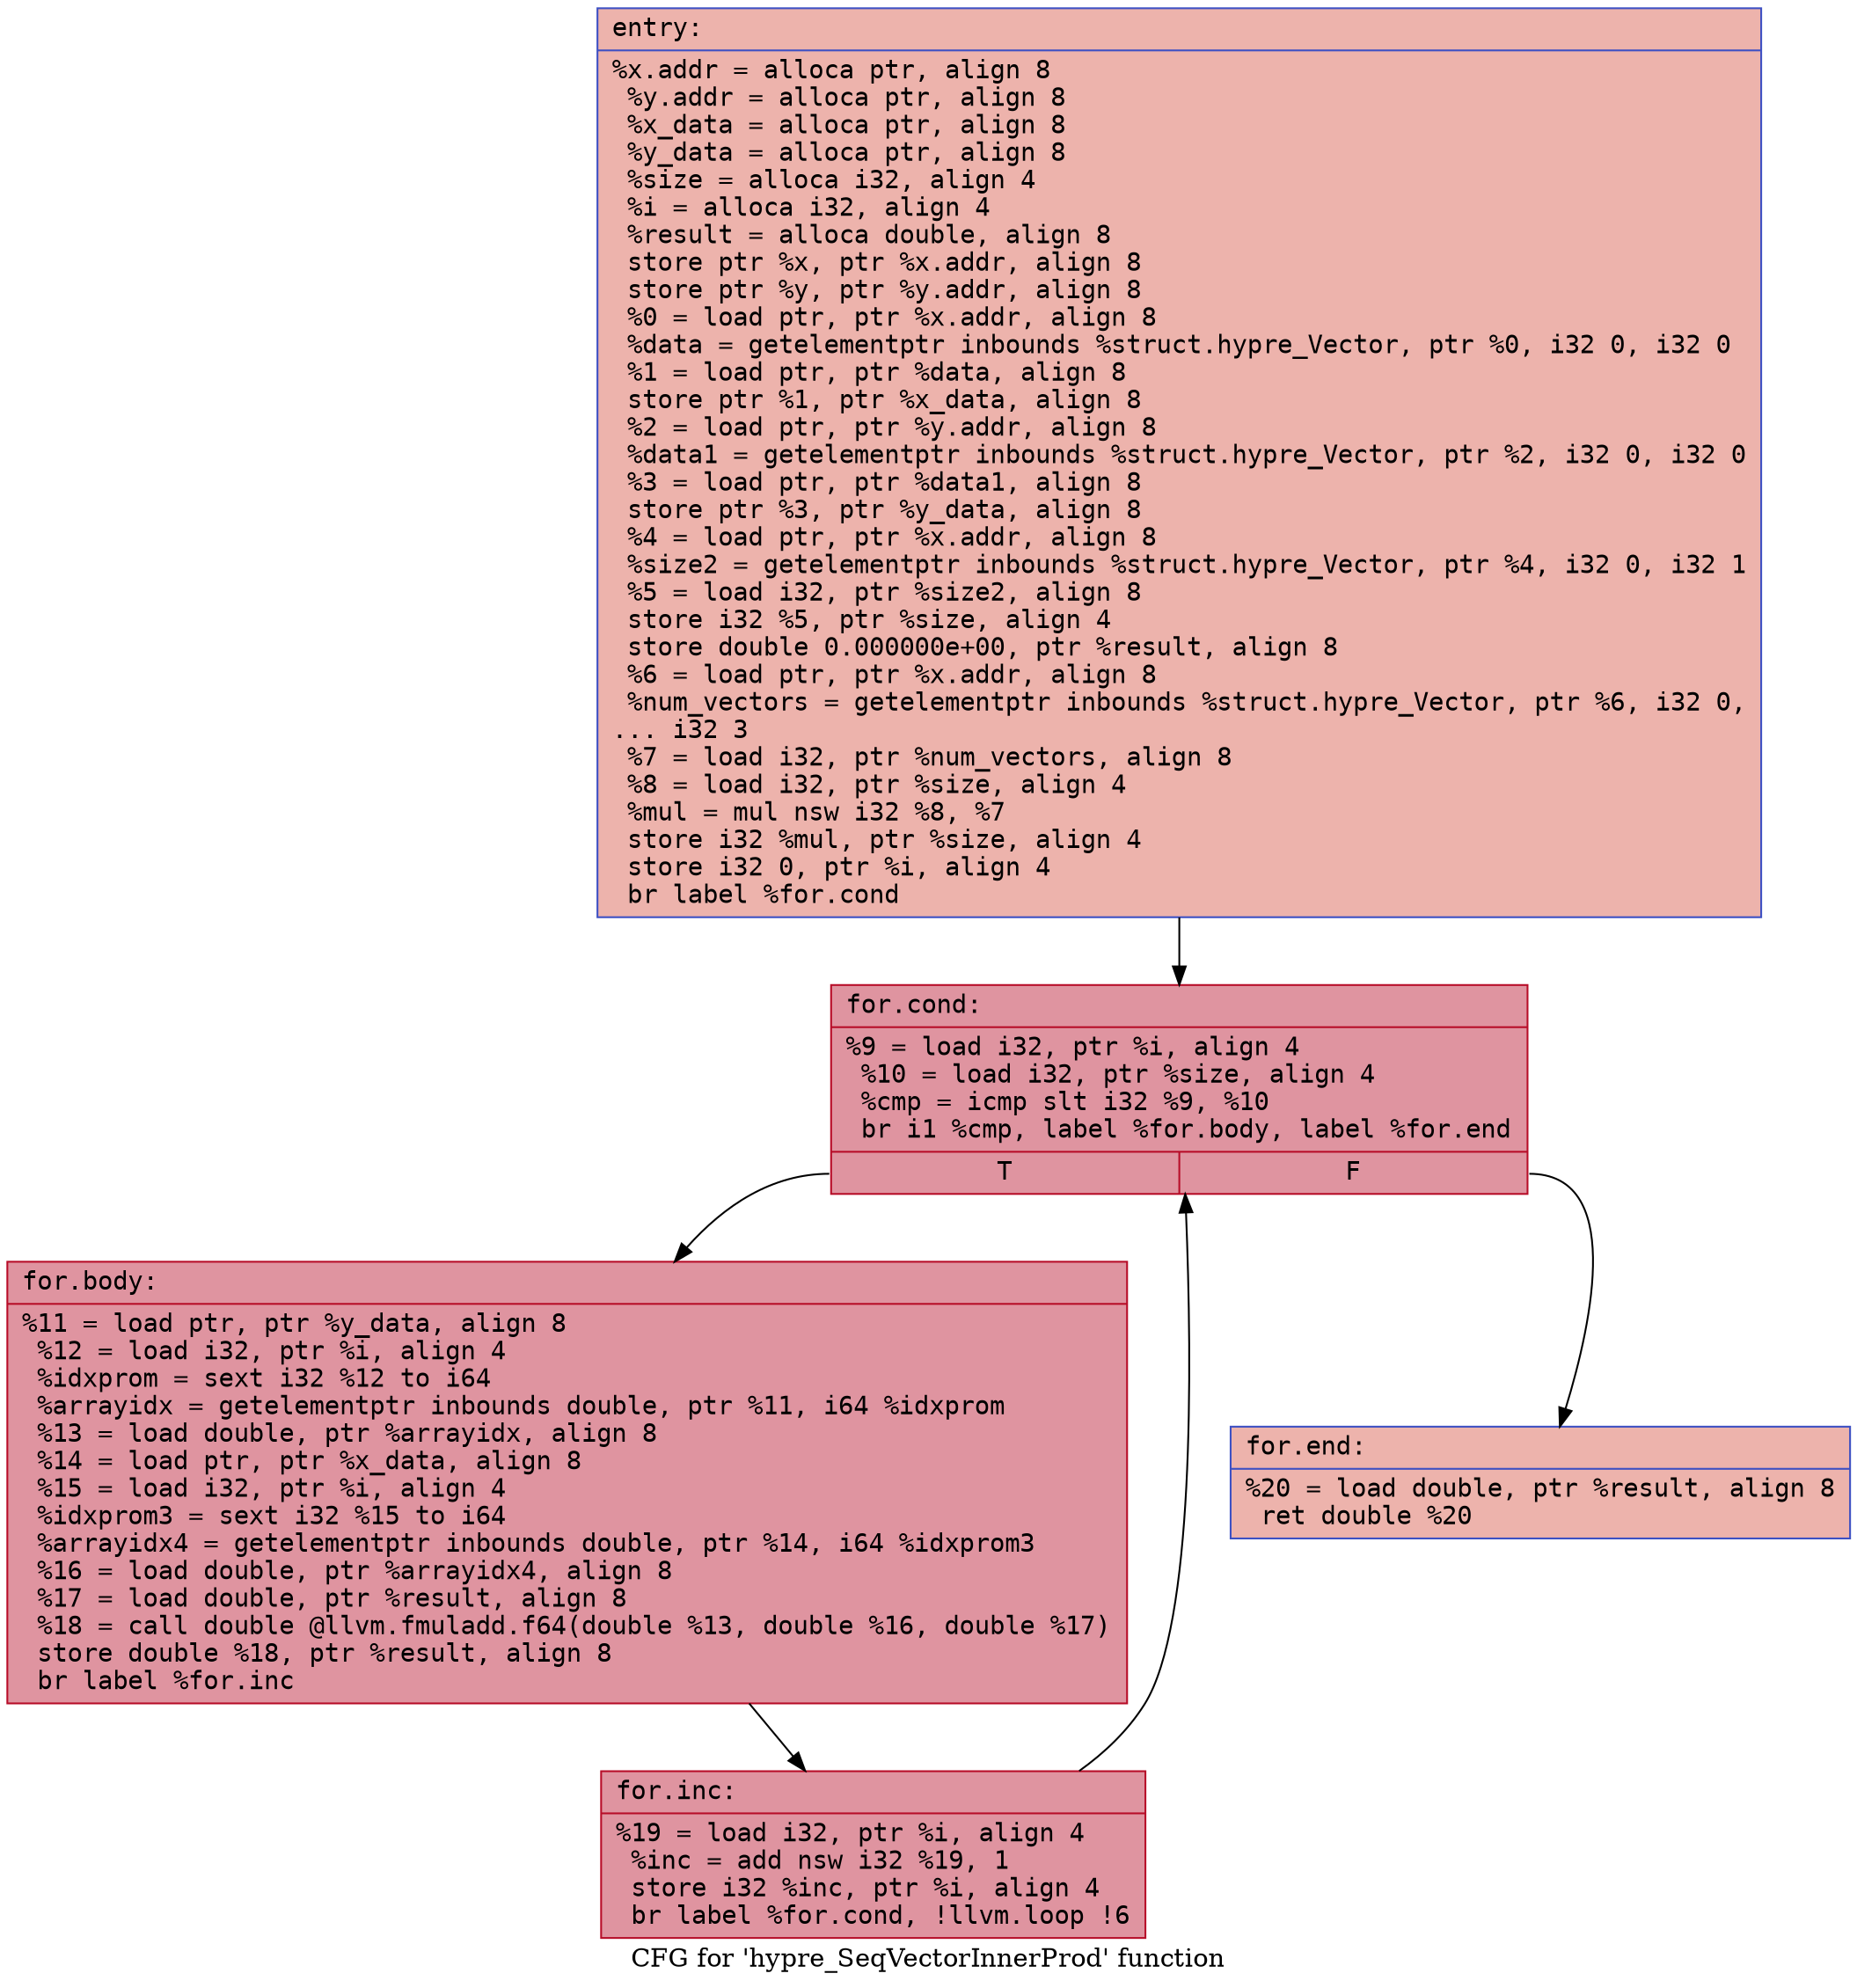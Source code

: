digraph "CFG for 'hypre_SeqVectorInnerProd' function" {
	label="CFG for 'hypre_SeqVectorInnerProd' function";

	Node0x559a8418deb0 [shape=record,color="#3d50c3ff", style=filled, fillcolor="#d6524470" fontname="Courier",label="{entry:\l|  %x.addr = alloca ptr, align 8\l  %y.addr = alloca ptr, align 8\l  %x_data = alloca ptr, align 8\l  %y_data = alloca ptr, align 8\l  %size = alloca i32, align 4\l  %i = alloca i32, align 4\l  %result = alloca double, align 8\l  store ptr %x, ptr %x.addr, align 8\l  store ptr %y, ptr %y.addr, align 8\l  %0 = load ptr, ptr %x.addr, align 8\l  %data = getelementptr inbounds %struct.hypre_Vector, ptr %0, i32 0, i32 0\l  %1 = load ptr, ptr %data, align 8\l  store ptr %1, ptr %x_data, align 8\l  %2 = load ptr, ptr %y.addr, align 8\l  %data1 = getelementptr inbounds %struct.hypre_Vector, ptr %2, i32 0, i32 0\l  %3 = load ptr, ptr %data1, align 8\l  store ptr %3, ptr %y_data, align 8\l  %4 = load ptr, ptr %x.addr, align 8\l  %size2 = getelementptr inbounds %struct.hypre_Vector, ptr %4, i32 0, i32 1\l  %5 = load i32, ptr %size2, align 8\l  store i32 %5, ptr %size, align 4\l  store double 0.000000e+00, ptr %result, align 8\l  %6 = load ptr, ptr %x.addr, align 8\l  %num_vectors = getelementptr inbounds %struct.hypre_Vector, ptr %6, i32 0,\l... i32 3\l  %7 = load i32, ptr %num_vectors, align 8\l  %8 = load i32, ptr %size, align 4\l  %mul = mul nsw i32 %8, %7\l  store i32 %mul, ptr %size, align 4\l  store i32 0, ptr %i, align 4\l  br label %for.cond\l}"];
	Node0x559a8418deb0 -> Node0x559a8418f2d0[tooltip="entry -> for.cond\nProbability 100.00%" ];
	Node0x559a8418f2d0 [shape=record,color="#b70d28ff", style=filled, fillcolor="#b70d2870" fontname="Courier",label="{for.cond:\l|  %9 = load i32, ptr %i, align 4\l  %10 = load i32, ptr %size, align 4\l  %cmp = icmp slt i32 %9, %10\l  br i1 %cmp, label %for.body, label %for.end\l|{<s0>T|<s1>F}}"];
	Node0x559a8418f2d0:s0 -> Node0x559a8418f540[tooltip="for.cond -> for.body\nProbability 96.88%" ];
	Node0x559a8418f2d0:s1 -> Node0x559a8418f5c0[tooltip="for.cond -> for.end\nProbability 3.12%" ];
	Node0x559a8418f540 [shape=record,color="#b70d28ff", style=filled, fillcolor="#b70d2870" fontname="Courier",label="{for.body:\l|  %11 = load ptr, ptr %y_data, align 8\l  %12 = load i32, ptr %i, align 4\l  %idxprom = sext i32 %12 to i64\l  %arrayidx = getelementptr inbounds double, ptr %11, i64 %idxprom\l  %13 = load double, ptr %arrayidx, align 8\l  %14 = load ptr, ptr %x_data, align 8\l  %15 = load i32, ptr %i, align 4\l  %idxprom3 = sext i32 %15 to i64\l  %arrayidx4 = getelementptr inbounds double, ptr %14, i64 %idxprom3\l  %16 = load double, ptr %arrayidx4, align 8\l  %17 = load double, ptr %result, align 8\l  %18 = call double @llvm.fmuladd.f64(double %13, double %16, double %17)\l  store double %18, ptr %result, align 8\l  br label %for.inc\l}"];
	Node0x559a8418f540 -> Node0x559a8418fec0[tooltip="for.body -> for.inc\nProbability 100.00%" ];
	Node0x559a8418fec0 [shape=record,color="#b70d28ff", style=filled, fillcolor="#b70d2870" fontname="Courier",label="{for.inc:\l|  %19 = load i32, ptr %i, align 4\l  %inc = add nsw i32 %19, 1\l  store i32 %inc, ptr %i, align 4\l  br label %for.cond, !llvm.loop !6\l}"];
	Node0x559a8418fec0 -> Node0x559a8418f2d0[tooltip="for.inc -> for.cond\nProbability 100.00%" ];
	Node0x559a8418f5c0 [shape=record,color="#3d50c3ff", style=filled, fillcolor="#d6524470" fontname="Courier",label="{for.end:\l|  %20 = load double, ptr %result, align 8\l  ret double %20\l}"];
}
